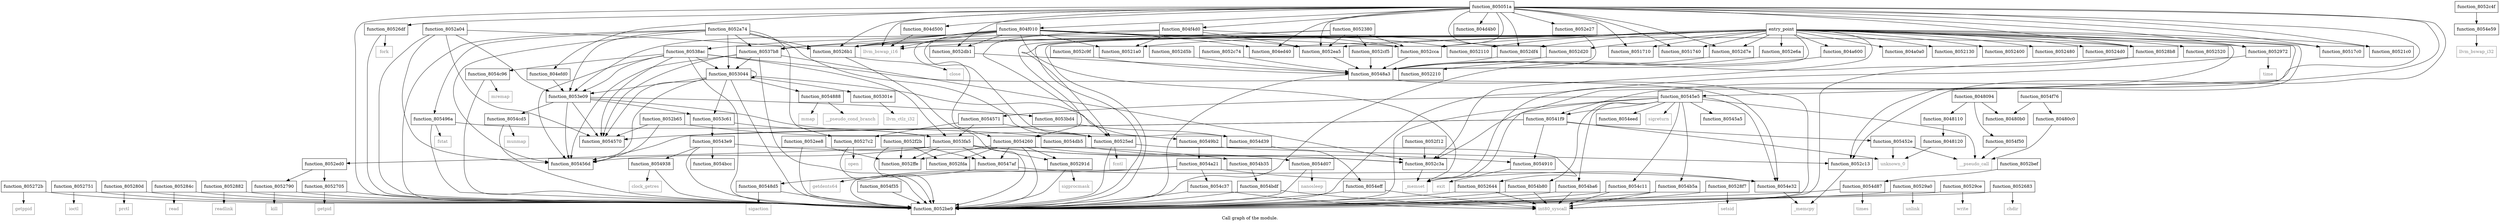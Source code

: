 digraph "Call graph of the module." {
  label="Call graph of the module.";
  node [shape=record];

  Node_function_80526df [label="{function_80526df}"];
  Node_function_805456d [label="{function_805456d}"];
  Node_function_80526b1 [label="{function_80526b1}"];
  Node_function_8052ee8 [label="{function_8052ee8}"];
  Node_function_8052be9 [label="{function_8052be9}"];
  Node_function_8052f12 [label="{function_8052f12}"];
  Node_function_8052bef [label="{function_8052bef}"];
  Node_function_8052f2b [label="{function_8052f2b}"];
  Node_function_8052c13 [label="{function_8052c13}"];
  Node_function_8052fda [label="{function_8052fda}"];
  Node_function_8052c3a [label="{function_8052c3a}"];
  Node_function_8052ffe [label="{function_8052ffe}"];
  Node_function_8052c4f [label="{function_8052c4f}"];
  Node_function_805301e [label="{function_805301e}"];
  Node_function_8052c74 [label="{function_8052c74}"];
  Node_function_8053044 [label="{function_8053044}"];
  Node_function_8052c9f [label="{function_8052c9f}"];
  Node_function_80537b8 [label="{function_80537b8}"];
  Node_function_80538ac [label="{function_80538ac}"];
  Node_function_8052cca [label="{function_8052cca}"];
  Node_function_8053bd4 [label="{function_8053bd4}"];
  Node_function_8052a74 [label="{function_8052a74}"];
  Node_function_8052df4 [label="{function_8052df4}"];
  Node_function_8052705 [label="{function_8052705}"];
  Node_function_805272b [label="{function_805272b}"];
  Node_function_80543e9 [label="{function_80543e9}"];
  Node_function_8052751 [label="{function_8052751}"];
  Node_function_8052790 [label="{function_8052790}"];
  Node_function_80527c2 [label="{function_80527c2}"];
  Node_function_805452e [label="{function_805452e}"];
  Node_function_805280d [label="{function_805280d}"];
  Node_function_805284c [label="{function_805284c}"];
  Node_function_8052882 [label="{function_8052882}"];
  Node_function_80528b8 [label="{function_80528b8}"];
  Node_function_8052e27 [label="{function_8052e27}"];
  Node_function_80528f7 [label="{function_80528f7}"];
  Node_function_80541f9 [label="{function_80541f9}"];
  Node_function_805291d [label="{function_805291d}"];
  Node_function_8052e6a [label="{function_8052e6a}"];
  Node_function_8052cf5 [label="{function_8052cf5}"];
  Node_function_8053c61 [label="{function_8053c61}"];
  Node_function_8052d20 [label="{function_8052d20}"];
  Node_function_8052972 [label="{function_8052972}"];
  Node_function_80529a0 [label="{function_80529a0}"];
  Node_function_8054260 [label="{function_8054260}"];
  Node_function_80529ce [label="{function_80529ce}"];
  Node_function_8052ea5 [label="{function_8052ea5}"];
  Node_function_8052b65 [label="{function_8052b65}"];
  Node_function_8054570 [label="{function_8054570}"];
  Node_function_8052d5b [label="{function_8052d5b}"];
  Node_function_8053e09 [label="{function_8053e09}"];
  Node_function_8053fa5 [label="{function_8053fa5}"];
  Node_function_8052d7e [label="{function_8052d7e}"];
  Node_function_8052ed0 [label="{function_8052ed0}"];
  Node_function_8052db1 [label="{function_8052db1}"];
  Node_function_8052a04 [label="{function_8052a04}"];
  Node_int80_syscall [color="gray50", fontcolor="gray50", label="{int80_syscall}"];
  Node_function_8054571 [label="{function_8054571}"];
  Node_function_80545a5 [label="{function_80545a5}"];
  Node_function_80545e5 [label="{function_80545e5}"];
  Node_function_80547af [label="{function_80547af}"];
  Node_function_8054888 [label="{function_8054888}"];
  Node_function_80548a3 [label="{function_80548a3}"];
  Node_function_80548d5 [label="{function_80548d5}"];
  Node_function_8054910 [label="{function_8054910}"];
  Node_function_8054938 [label="{function_8054938}"];
  Node_function_805496a [label="{function_805496a}"];
  Node_function_80549b2 [label="{function_80549b2}"];
  Node_function_8054a21 [label="{function_8054a21}"];
  Node_function_8054b35 [label="{function_8054b35}"];
  Node_function_8054b5a [label="{function_8054b5a}"];
  Node_function_8054b80 [label="{function_8054b80}"];
  Node_function_8054ba6 [label="{function_8054ba6}"];
  Node_function_8054bcc [label="{function_8054bcc}"];
  Node_function_8054bdf [label="{function_8054bdf}"];
  Node_function_8054c11 [label="{function_8054c11}"];
  Node_function_8054c37 [label="{function_8054c37}"];
  Node_function_8054c96 [label="{function_8054c96}"];
  Node_function_8054cd5 [label="{function_8054cd5}"];
  Node_function_8054d07 [label="{function_8054d07}"];
  Node_function_8054d39 [label="{function_8054d39}"];
  Node_function_8054d87 [label="{function_8054d87}"];
  Node_function_8054db5 [label="{function_8054db5}"];
  Node_function_8054e32 [label="{function_8054e32}"];
  Node_function_8054e59 [label="{function_8054e59}"];
  Node_function_8054eed [label="{function_8054eed}"];
  Node_function_8054eff [label="{function_8054eff}"];
  Node_function_8054f35 [label="{function_8054f35}"];
  Node_function_8054f50 [label="{function_8054f50}"];
  Node_function_8054f76 [label="{function_8054f76}"];
  Node_llvm_ctlz_i32 [color="gray50", fontcolor="gray50", label="{llvm_ctlz_i32}"];
  Node_llvm_bswap_i32 [color="gray50", fontcolor="gray50", label="{llvm_bswap_i32}"];
  Node__memset [color="gray50", fontcolor="gray50", label="{_memset}"];
  Node__memcpy [color="gray50", fontcolor="gray50", label="{_memcpy}"];
  Node_llvm_bswap_i16 [color="gray50", fontcolor="gray50", label="{llvm_bswap_i16}"];
  Node_unknown_0 [color="gray50", fontcolor="gray50", label="{unknown_0}"];
  Node_fcntl [color="gray50", fontcolor="gray50", label="{fcntl}"];
  Node_chdir [color="gray50", fontcolor="gray50", label="{chdir}"];
  Node_close [color="gray50", fontcolor="gray50", label="{close}"];
  Node_fork [color="gray50", fontcolor="gray50", label="{fork}"];
  Node_getpid [color="gray50", fontcolor="gray50", label="{getpid}"];
  Node_getppid [color="gray50", fontcolor="gray50", label="{getppid}"];
  Node_ioctl [color="gray50", fontcolor="gray50", label="{ioctl}"];
  Node_kill [color="gray50", fontcolor="gray50", label="{kill}"];
  Node_open [color="gray50", fontcolor="gray50", label="{open}"];
  Node_prctl [color="gray50", fontcolor="gray50", label="{prctl}"];
  Node_read [color="gray50", fontcolor="gray50", label="{read}"];
  Node_readlink [color="gray50", fontcolor="gray50", label="{readlink}"];
  Node_setsid [color="gray50", fontcolor="gray50", label="{setsid}"];
  Node_sigprocmask [color="gray50", fontcolor="gray50", label="{sigprocmask}"];
  Node_time [color="gray50", fontcolor="gray50", label="{time}"];
  Node_unlink [color="gray50", fontcolor="gray50", label="{unlink}"];
  Node_write [color="gray50", fontcolor="gray50", label="{write}"];
  Node_sigreturn [color="gray50", fontcolor="gray50", label="{sigreturn}"];
  Node_mmap [color="gray50", fontcolor="gray50", label="{mmap}"];
  Node_sigaction [color="gray50", fontcolor="gray50", label="{sigaction}"];
  Node_exit [color="gray50", fontcolor="gray50", label="{exit}"];
  Node_clock_getres [color="gray50", fontcolor="gray50", label="{clock_getres}"];
  Node_fstat [color="gray50", fontcolor="gray50", label="{fstat}"];
  Node_getdents64 [color="gray50", fontcolor="gray50", label="{getdents64}"];
  Node_mremap [color="gray50", fontcolor="gray50", label="{mremap}"];
  Node_munmap [color="gray50", fontcolor="gray50", label="{munmap}"];
  Node_nanosleep [color="gray50", fontcolor="gray50", label="{nanosleep}"];
  Node_times [color="gray50", fontcolor="gray50", label="{times}"];
  Node___pseudo_call [color="gray50", fontcolor="gray50", label="{__pseudo_call}"];
  Node___pseudo_cond_branch [color="gray50", fontcolor="gray50", label="{__pseudo_cond_branch}"];
  Node_function_8048094 [label="{function_8048094}"];
  Node_function_80480b0 [label="{function_80480b0}"];
  Node_function_80480c0 [label="{function_80480c0}"];
  Node_function_8048110 [label="{function_8048110}"];
  Node_function_8048120 [label="{function_8048120}"];
  Node_entry_point [label="{entry_point}"];
  Node_function_804a0a0 [label="{function_804a0a0}"];
  Node_function_804a600 [label="{function_804a600}"];
  Node_function_804d4b0 [label="{function_804d4b0}"];
  Node_function_804d500 [label="{function_804d500}"];
  Node_function_804ed40 [label="{function_804ed40}"];
  Node_function_804efd0 [label="{function_804efd0}"];
  Node_function_804f010 [label="{function_804f010}"];
  Node_function_804f4d0 [label="{function_804f4d0}"];
  Node_function_805051a [label="{function_805051a}"];
  Node_function_8051710 [label="{function_8051710}"];
  Node_function_8051740 [label="{function_8051740}"];
  Node_function_80517c0 [label="{function_80517c0}"];
  Node_function_8052110 [label="{function_8052110}"];
  Node_function_8052130 [label="{function_8052130}"];
  Node_function_80521a0 [label="{function_80521a0}"];
  Node_function_80521c0 [label="{function_80521c0}"];
  Node_function_8052210 [label="{function_8052210}"];
  Node_function_8052380 [label="{function_8052380}"];
  Node_function_8052400 [label="{function_8052400}"];
  Node_function_8052480 [label="{function_8052480}"];
  Node_function_80524d0 [label="{function_80524d0}"];
  Node_function_8052520 [label="{function_8052520}"];
  Node_function_80525ed [label="{function_80525ed}"];
  Node_function_8052644 [label="{function_8052644}"];
  Node_function_8052683 [label="{function_8052683}"];
  Node_function_80526df -> Node_function_8052be9;
  Node_function_80526df -> Node_fork;
  Node_function_80526b1 -> Node_function_8052be9;
  Node_function_80526b1 -> Node_close;
  Node_function_8052ee8 -> Node_function_8052be9;
  Node_function_8052ee8 -> Node_function_8052ffe;
  Node_function_8052f12 -> Node_function_8052c3a;
  Node_function_8052bef -> Node_function_8054d87;
  Node_function_8052f2b -> Node_function_8052be9;
  Node_function_8052f2b -> Node_function_8052fda;
  Node_function_8052f2b -> Node_function_8052ffe;
  Node_function_8052f2b -> Node_function_80547af;
  Node_function_8052c13 -> Node__memcpy;
  Node_function_8052c3a -> Node__memset;
  Node_function_8052c4f -> Node_function_8054e59;
  Node_function_805301e -> Node_llvm_ctlz_i32;
  Node_function_8052c74 -> Node_function_80548a3;
  Node_function_8053044 -> Node_function_805456d;
  Node_function_8053044 -> Node_function_8052be9;
  Node_function_8053044 -> Node_function_805301e;
  Node_function_8053044 -> Node_function_8053044;
  Node_function_8053044 -> Node_function_8053c61;
  Node_function_8053044 -> Node_function_8054570;
  Node_function_8053044 -> Node_function_8053e09;
  Node_function_8053044 -> Node_function_8054888;
  Node_function_8053044 -> Node_function_8054d39;
  Node_function_8052c9f -> Node_function_80548a3;
  Node_function_80537b8 -> Node_function_805456d;
  Node_function_80537b8 -> Node_function_8052be9;
  Node_function_80537b8 -> Node_function_8052c3a;
  Node_function_80537b8 -> Node_function_8053044;
  Node_function_80537b8 -> Node_function_8054570;
  Node_function_80538ac -> Node_function_805456d;
  Node_function_80538ac -> Node_function_8052be9;
  Node_function_80538ac -> Node_function_8053044;
  Node_function_80538ac -> Node_function_8054570;
  Node_function_80538ac -> Node_function_8053e09;
  Node_function_80538ac -> Node_function_8053fa5;
  Node_function_80538ac -> Node_function_8054c96;
  Node_function_80538ac -> Node_function_8054e32;
  Node_function_8052cca -> Node_function_80548a3;
  Node_function_8053bd4 -> Node_function_8054d39;
  Node_function_8052a74 -> Node_function_805456d;
  Node_function_8052a74 -> Node_function_80526b1;
  Node_function_8052a74 -> Node_function_8052be9;
  Node_function_8052a74 -> Node_function_8053044;
  Node_function_8052a74 -> Node_function_80537b8;
  Node_function_8052a74 -> Node_function_80527c2;
  Node_function_8052a74 -> Node_function_8053e09;
  Node_function_8052a74 -> Node_function_805496a;
  Node_function_8052a74 -> Node_function_80525ed;
  Node_function_8052df4 -> Node_function_80548a3;
  Node_function_8052705 -> Node_function_8052be9;
  Node_function_8052705 -> Node_getpid;
  Node_function_805272b -> Node_function_8052be9;
  Node_function_805272b -> Node_getppid;
  Node_function_80543e9 -> Node_function_8052be9;
  Node_function_80543e9 -> Node_function_8054938;
  Node_function_80543e9 -> Node_function_8054b35;
  Node_function_80543e9 -> Node_function_8054bcc;
  Node_function_8052751 -> Node_function_8052be9;
  Node_function_8052751 -> Node_ioctl;
  Node_function_8052790 -> Node_function_8052be9;
  Node_function_8052790 -> Node_kill;
  Node_function_80527c2 -> Node_function_8052be9;
  Node_function_80527c2 -> Node_open;
  Node_function_805452e -> Node_unknown_0;
  Node_function_805452e -> Node___pseudo_call;
  Node_function_805280d -> Node_function_8052be9;
  Node_function_805280d -> Node_prctl;
  Node_function_805284c -> Node_function_8052be9;
  Node_function_805284c -> Node_read;
  Node_function_8052882 -> Node_function_8052be9;
  Node_function_8052882 -> Node_readlink;
  Node_function_80528b8 -> Node_function_8052be9;
  Node_function_80528b8 -> Node_int80_syscall;
  Node_function_8052e27 -> Node_function_80548a3;
  Node_function_80528f7 -> Node_function_8052be9;
  Node_function_80528f7 -> Node_setsid;
  Node_function_80541f9 -> Node_function_805456d;
  Node_function_80541f9 -> Node_function_805452e;
  Node_function_80541f9 -> Node_function_8054570;
  Node_function_80541f9 -> Node_function_8054910;
  Node_function_80541f9 -> Node_unknown_0;
  Node_function_805291d -> Node_function_8052be9;
  Node_function_805291d -> Node_sigprocmask;
  Node_function_8052e6a -> Node_function_80548a3;
  Node_function_8052cf5 -> Node_function_80548a3;
  Node_function_8053c61 -> Node_function_80543e9;
  Node_function_8053c61 -> Node_function_8053fa5;
  Node_function_8052d20 -> Node_function_80548a3;
  Node_function_8052972 -> Node_function_8052be9;
  Node_function_8052972 -> Node_time;
  Node_function_80529a0 -> Node_function_8052be9;
  Node_function_80529a0 -> Node_unlink;
  Node_function_8054260 -> Node_function_8052be9;
  Node_function_8054260 -> Node_function_8052fda;
  Node_function_8054260 -> Node_function_8052ffe;
  Node_function_8054260 -> Node_function_805291d;
  Node_function_8054260 -> Node_function_80547af;
  Node_function_8054260 -> Node_function_8054d07;
  Node_function_80529ce -> Node_function_8052be9;
  Node_function_80529ce -> Node_write;
  Node_function_8052ea5 -> Node_function_80548a3;
  Node_function_8052b65 -> Node_function_805456d;
  Node_function_8052b65 -> Node_function_8054570;
  Node_function_8052b65 -> Node_function_80549b2;
  Node_function_8052d5b -> Node_function_80548a3;
  Node_function_8053e09 -> Node_function_805456d;
  Node_function_8053e09 -> Node_function_8053bd4;
  Node_function_8053e09 -> Node_function_8053c61;
  Node_function_8053e09 -> Node_function_8054570;
  Node_function_8053e09 -> Node_function_8053fa5;
  Node_function_8053e09 -> Node_function_8054cd5;
  Node_function_8053fa5 -> Node_function_805456d;
  Node_function_8053fa5 -> Node_function_8052c3a;
  Node_function_8053fa5 -> Node_function_8052ffe;
  Node_function_8053fa5 -> Node_function_805291d;
  Node_function_8053fa5 -> Node_function_8052ed0;
  Node_function_8053fa5 -> Node_function_80547af;
  Node_function_8053fa5 -> Node_function_8054910;
  Node_function_8052d7e -> Node_function_80548a3;
  Node_function_8052ed0 -> Node_function_8052705;
  Node_function_8052ed0 -> Node_function_8052790;
  Node_function_8052db1 -> Node_function_80548a3;
  Node_function_8052a04 -> Node_function_805456d;
  Node_function_8052a04 -> Node_function_80526b1;
  Node_function_8052a04 -> Node_function_8052be9;
  Node_function_8052a04 -> Node_function_8054570;
  Node_function_8052a04 -> Node_function_8053e09;
  Node_function_8054571 -> Node_function_80527c2;
  Node_function_8054571 -> Node_function_8053fa5;
  Node_function_8054571 -> Node_function_80525ed;
  Node_function_80545e5 -> Node_function_8052be9;
  Node_function_80545e5 -> Node_function_8052c3a;
  Node_function_80545e5 -> Node_function_80541f9;
  Node_function_80545e5 -> Node_function_8054571;
  Node_function_80545e5 -> Node_function_80545a5;
  Node_function_80545e5 -> Node_function_8054b5a;
  Node_function_80545e5 -> Node_function_8054b80;
  Node_function_80545e5 -> Node_function_8054ba6;
  Node_function_80545e5 -> Node_function_8054c11;
  Node_function_80545e5 -> Node_function_8054e32;
  Node_function_80545e5 -> Node_function_8054eed;
  Node_function_80545e5 -> Node_sigreturn;
  Node_function_80545e5 -> Node___pseudo_call;
  Node_function_80547af -> Node_function_80548d5;
  Node_function_80547af -> Node_function_8054e32;
  Node_function_8054888 -> Node_mmap;
  Node_function_8054888 -> Node___pseudo_cond_branch;
  Node_function_80548a3 -> Node_function_8052be9;
  Node_function_80548a3 -> Node_int80_syscall;
  Node_function_80548d5 -> Node_function_8052be9;
  Node_function_80548d5 -> Node_sigaction;
  Node_function_8054910 -> Node_exit;
  Node_function_8054938 -> Node_function_8052be9;
  Node_function_8054938 -> Node_clock_getres;
  Node_function_805496a -> Node_function_8052be9;
  Node_function_805496a -> Node_function_8054db5;
  Node_function_805496a -> Node_fstat;
  Node_function_80549b2 -> Node_function_8052c13;
  Node_function_80549b2 -> Node_function_8054a21;
  Node_function_8054a21 -> Node_function_8052be9;
  Node_function_8054a21 -> Node_function_8054c37;
  Node_function_8054a21 -> Node_function_8054e32;
  Node_function_8054a21 -> Node_getdents64;
  Node_function_8054b35 -> Node_function_8054bdf;
  Node_function_8054b5a -> Node_function_8052be9;
  Node_function_8054b5a -> Node_int80_syscall;
  Node_function_8054b80 -> Node_function_8052be9;
  Node_function_8054b80 -> Node_int80_syscall;
  Node_function_8054ba6 -> Node_function_8052be9;
  Node_function_8054ba6 -> Node_int80_syscall;
  Node_function_8054bdf -> Node_function_8052be9;
  Node_function_8054bdf -> Node_int80_syscall;
  Node_function_8054c11 -> Node_function_8052be9;
  Node_function_8054c11 -> Node_int80_syscall;
  Node_function_8054c37 -> Node_function_8052be9;
  Node_function_8054c37 -> Node_int80_syscall;
  Node_function_8054c96 -> Node_function_8052be9;
  Node_function_8054c96 -> Node_mremap;
  Node_function_8054cd5 -> Node_function_8052be9;
  Node_function_8054cd5 -> Node_munmap;
  Node_function_8054d07 -> Node_function_8052be9;
  Node_function_8054d07 -> Node_nanosleep;
  Node_function_8054d39 -> Node_function_8054eff;
  Node_function_8054d87 -> Node_function_8052be9;
  Node_function_8054d87 -> Node_times;
  Node_function_8054db5 -> Node_function_8052c3a;
  Node_function_8054e32 -> Node__memcpy;
  Node_function_8054e59 -> Node_llvm_bswap_i32;
  Node_function_8054eff -> Node_function_8052be9;
  Node_function_8054eff -> Node_int80_syscall;
  Node_function_8054f35 -> Node_function_8052be9;
  Node_function_8054f50 -> Node___pseudo_call;
  Node_function_8054f76 -> Node_function_80480b0;
  Node_function_8054f76 -> Node_function_80480c0;
  Node_function_8048094 -> Node_function_8054f50;
  Node_function_8048094 -> Node_function_80480b0;
  Node_function_8048094 -> Node_function_8048110;
  Node_function_80480c0 -> Node___pseudo_call;
  Node_function_8048110 -> Node_function_8048120;
  Node_function_8048120 -> Node_unknown_0;
  Node_entry_point -> Node_function_80526b1;
  Node_entry_point -> Node_function_8052be9;
  Node_entry_point -> Node_function_8052c13;
  Node_entry_point -> Node_function_8052c3a;
  Node_entry_point -> Node_function_80537b8;
  Node_entry_point -> Node_function_8052cca;
  Node_entry_point -> Node_function_8052df4;
  Node_entry_point -> Node_function_80528b8;
  Node_entry_point -> Node_function_8052e6a;
  Node_entry_point -> Node_function_8052d20;
  Node_entry_point -> Node_function_8052972;
  Node_entry_point -> Node_function_8054260;
  Node_entry_point -> Node_function_8052ea5;
  Node_entry_point -> Node_function_8052d7e;
  Node_entry_point -> Node_function_80545e5;
  Node_entry_point -> Node__memset;
  Node_entry_point -> Node_llvm_bswap_i16;
  Node_entry_point -> Node_function_804a0a0;
  Node_entry_point -> Node_function_804a600;
  Node_entry_point -> Node_function_804ed40;
  Node_entry_point -> Node_function_8051710;
  Node_entry_point -> Node_function_8051740;
  Node_entry_point -> Node_function_80517c0;
  Node_entry_point -> Node_function_8052110;
  Node_entry_point -> Node_function_8052130;
  Node_entry_point -> Node_function_80521a0;
  Node_entry_point -> Node_function_80521c0;
  Node_entry_point -> Node_function_8052210;
  Node_entry_point -> Node_function_8052400;
  Node_entry_point -> Node_function_8052480;
  Node_entry_point -> Node_function_80524d0;
  Node_entry_point -> Node_function_8052520;
  Node_entry_point -> Node_function_80525ed;
  Node_function_804a600 -> Node_function_8052210;
  Node_function_804d500 -> Node_llvm_bswap_i16;
  Node_function_804efd0 -> Node_function_8053e09;
  Node_function_804f010 -> Node_function_80526b1;
  Node_function_804f010 -> Node_function_80537b8;
  Node_function_804f010 -> Node_function_80538ac;
  Node_function_804f010 -> Node_function_8052cca;
  Node_function_804f010 -> Node_function_8052df4;
  Node_function_804f010 -> Node_function_80528b8;
  Node_function_804f010 -> Node_function_8054260;
  Node_function_804f010 -> Node_function_8052ea5;
  Node_function_804f010 -> Node_function_8053e09;
  Node_function_804f010 -> Node_function_8052db1;
  Node_function_804f010 -> Node__memset;
  Node_function_804f010 -> Node_llvm_bswap_i16;
  Node_function_804f010 -> Node_function_804ed40;
  Node_function_804f010 -> Node_function_8052110;
  Node_function_804f010 -> Node_function_80521a0;
  Node_function_804f010 -> Node_function_80525ed;
  Node_function_804f4d0 -> Node_function_80526b1;
  Node_function_804f4d0 -> Node_function_8052cca;
  Node_function_804f4d0 -> Node_function_8052ea5;
  Node_function_804f4d0 -> Node_function_80521a0;
  Node_function_804f4d0 -> Node_function_80525ed;
  Node_function_805051a -> Node_function_80526df;
  Node_function_805051a -> Node_function_80526b1;
  Node_function_805051a -> Node_function_8052be9;
  Node_function_805051a -> Node_function_8052c13;
  Node_function_805051a -> Node_function_8052cca;
  Node_function_805051a -> Node_function_8052df4;
  Node_function_805051a -> Node_function_80528b8;
  Node_function_805051a -> Node_function_8052e27;
  Node_function_805051a -> Node_function_80541f9;
  Node_function_805051a -> Node_function_8052d20;
  Node_function_805051a -> Node_function_8052972;
  Node_function_805051a -> Node_function_8052ea5;
  Node_function_805051a -> Node_function_8052d7e;
  Node_function_805051a -> Node_function_8052db1;
  Node_function_805051a -> Node__memset;
  Node_function_805051a -> Node_llvm_bswap_i16;
  Node_function_805051a -> Node_function_804d4b0;
  Node_function_805051a -> Node_function_804d500;
  Node_function_805051a -> Node_function_804ed40;
  Node_function_805051a -> Node_function_804efd0;
  Node_function_805051a -> Node_function_804f010;
  Node_function_805051a -> Node_function_804f4d0;
  Node_function_805051a -> Node_function_8051710;
  Node_function_805051a -> Node_function_8051740;
  Node_function_805051a -> Node_function_80517c0;
  Node_function_805051a -> Node_function_80521c0;
  Node_function_8052380 -> Node_function_80526b1;
  Node_function_8052380 -> Node_function_8052be9;
  Node_function_8052380 -> Node_function_8052cca;
  Node_function_8052380 -> Node_function_8052cf5;
  Node_function_8052380 -> Node_function_8052ea5;
  Node_function_80525ed -> Node_function_8052be9;
  Node_function_80525ed -> Node_fcntl;
  Node_function_80525ed -> Node_function_8052644;
  Node_function_8052644 -> Node_function_8052be9;
  Node_function_8052644 -> Node_int80_syscall;
  Node_function_8052683 -> Node_function_8052be9;
  Node_function_8052683 -> Node_chdir;
}
